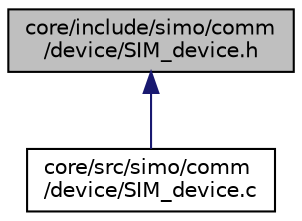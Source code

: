 digraph "core/include/simo/comm/device/SIM_device.h"
{
 // LATEX_PDF_SIZE
  edge [fontname="Helvetica",fontsize="10",labelfontname="Helvetica",labelfontsize="10"];
  node [fontname="Helvetica",fontsize="10",shape=record];
  Node1 [label="core/include/simo/comm\l/device/SIM_device.h",height=0.2,width=0.4,color="black", fillcolor="grey75", style="filled", fontcolor="black",tooltip="Driver para el manejo de modulos SIM7000G(NIVEL 1). Depende de SIMO UART."];
  Node1 -> Node2 [dir="back",color="midnightblue",fontsize="10",style="solid",fontname="Helvetica"];
  Node2 [label="core/src/simo/comm\l/device/SIM_device.c",height=0.2,width=0.4,color="black", fillcolor="white", style="filled",URL="$_s_i_m__device_8c.html",tooltip=" "];
}
